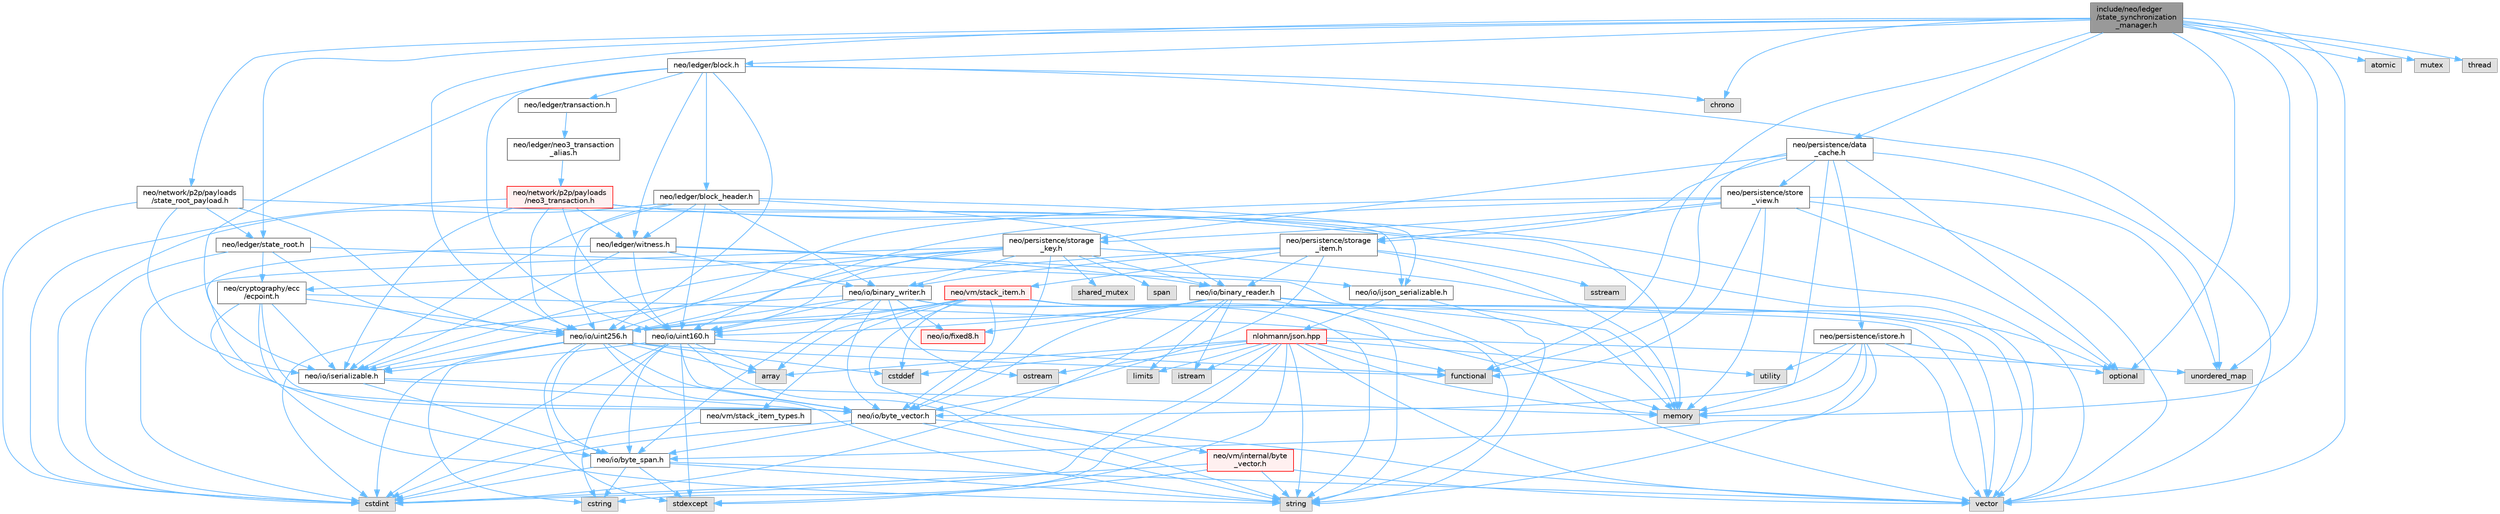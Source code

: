 digraph "include/neo/ledger/state_synchronization_manager.h"
{
 // LATEX_PDF_SIZE
  bgcolor="transparent";
  edge [fontname=Helvetica,fontsize=10,labelfontname=Helvetica,labelfontsize=10];
  node [fontname=Helvetica,fontsize=10,shape=box,height=0.2,width=0.4];
  Node1 [id="Node000001",label="include/neo/ledger\l/state_synchronization\l_manager.h",height=0.2,width=0.4,color="gray40", fillcolor="grey60", style="filled", fontcolor="black",tooltip=" "];
  Node1 -> Node2 [id="edge1_Node000001_Node000002",color="steelblue1",style="solid",tooltip=" "];
  Node2 [id="Node000002",label="neo/io/uint256.h",height=0.2,width=0.4,color="grey40", fillcolor="white", style="filled",URL="$uint256_8h.html",tooltip=" "];
  Node2 -> Node3 [id="edge2_Node000002_Node000003",color="steelblue1",style="solid",tooltip=" "];
  Node3 [id="Node000003",label="neo/io/byte_span.h",height=0.2,width=0.4,color="grey40", fillcolor="white", style="filled",URL="$io_2byte__span_8h.html",tooltip=" "];
  Node3 -> Node4 [id="edge3_Node000003_Node000004",color="steelblue1",style="solid",tooltip=" "];
  Node4 [id="Node000004",label="cstdint",height=0.2,width=0.4,color="grey60", fillcolor="#E0E0E0", style="filled",tooltip=" "];
  Node3 -> Node5 [id="edge4_Node000003_Node000005",color="steelblue1",style="solid",tooltip=" "];
  Node5 [id="Node000005",label="cstring",height=0.2,width=0.4,color="grey60", fillcolor="#E0E0E0", style="filled",tooltip=" "];
  Node3 -> Node6 [id="edge5_Node000003_Node000006",color="steelblue1",style="solid",tooltip=" "];
  Node6 [id="Node000006",label="stdexcept",height=0.2,width=0.4,color="grey60", fillcolor="#E0E0E0", style="filled",tooltip=" "];
  Node3 -> Node7 [id="edge6_Node000003_Node000007",color="steelblue1",style="solid",tooltip=" "];
  Node7 [id="Node000007",label="string",height=0.2,width=0.4,color="grey60", fillcolor="#E0E0E0", style="filled",tooltip=" "];
  Node3 -> Node8 [id="edge7_Node000003_Node000008",color="steelblue1",style="solid",tooltip=" "];
  Node8 [id="Node000008",label="vector",height=0.2,width=0.4,color="grey60", fillcolor="#E0E0E0", style="filled",tooltip=" "];
  Node2 -> Node9 [id="edge8_Node000002_Node000009",color="steelblue1",style="solid",tooltip=" "];
  Node9 [id="Node000009",label="neo/io/byte_vector.h",height=0.2,width=0.4,color="grey40", fillcolor="white", style="filled",URL="$io_2byte__vector_8h.html",tooltip=" "];
  Node9 -> Node3 [id="edge9_Node000009_Node000003",color="steelblue1",style="solid",tooltip=" "];
  Node9 -> Node4 [id="edge10_Node000009_Node000004",color="steelblue1",style="solid",tooltip=" "];
  Node9 -> Node7 [id="edge11_Node000009_Node000007",color="steelblue1",style="solid",tooltip=" "];
  Node9 -> Node8 [id="edge12_Node000009_Node000008",color="steelblue1",style="solid",tooltip=" "];
  Node2 -> Node10 [id="edge13_Node000002_Node000010",color="steelblue1",style="solid",tooltip=" "];
  Node10 [id="Node000010",label="neo/io/iserializable.h",height=0.2,width=0.4,color="grey40", fillcolor="white", style="filled",URL="$iserializable_8h.html",tooltip=" "];
  Node10 -> Node3 [id="edge14_Node000010_Node000003",color="steelblue1",style="solid",tooltip=" "];
  Node10 -> Node9 [id="edge15_Node000010_Node000009",color="steelblue1",style="solid",tooltip=" "];
  Node10 -> Node11 [id="edge16_Node000010_Node000011",color="steelblue1",style="solid",tooltip=" "];
  Node11 [id="Node000011",label="memory",height=0.2,width=0.4,color="grey60", fillcolor="#E0E0E0", style="filled",tooltip=" "];
  Node2 -> Node12 [id="edge17_Node000002_Node000012",color="steelblue1",style="solid",tooltip=" "];
  Node12 [id="Node000012",label="array",height=0.2,width=0.4,color="grey60", fillcolor="#E0E0E0", style="filled",tooltip=" "];
  Node2 -> Node13 [id="edge18_Node000002_Node000013",color="steelblue1",style="solid",tooltip=" "];
  Node13 [id="Node000013",label="cstddef",height=0.2,width=0.4,color="grey60", fillcolor="#E0E0E0", style="filled",tooltip=" "];
  Node2 -> Node4 [id="edge19_Node000002_Node000004",color="steelblue1",style="solid",tooltip=" "];
  Node2 -> Node5 [id="edge20_Node000002_Node000005",color="steelblue1",style="solid",tooltip=" "];
  Node2 -> Node14 [id="edge21_Node000002_Node000014",color="steelblue1",style="solid",tooltip=" "];
  Node14 [id="Node000014",label="functional",height=0.2,width=0.4,color="grey60", fillcolor="#E0E0E0", style="filled",tooltip=" "];
  Node2 -> Node6 [id="edge22_Node000002_Node000006",color="steelblue1",style="solid",tooltip=" "];
  Node2 -> Node7 [id="edge23_Node000002_Node000007",color="steelblue1",style="solid",tooltip=" "];
  Node1 -> Node15 [id="edge24_Node000001_Node000015",color="steelblue1",style="solid",tooltip=" "];
  Node15 [id="Node000015",label="neo/ledger/block.h",height=0.2,width=0.4,color="grey40", fillcolor="white", style="filled",URL="$ledger_2block_8h.html",tooltip=" "];
  Node15 -> Node10 [id="edge25_Node000015_Node000010",color="steelblue1",style="solid",tooltip=" "];
  Node15 -> Node16 [id="edge26_Node000015_Node000016",color="steelblue1",style="solid",tooltip=" "];
  Node16 [id="Node000016",label="neo/io/uint160.h",height=0.2,width=0.4,color="grey40", fillcolor="white", style="filled",URL="$uint160_8h.html",tooltip=" "];
  Node16 -> Node3 [id="edge27_Node000016_Node000003",color="steelblue1",style="solid",tooltip=" "];
  Node16 -> Node9 [id="edge28_Node000016_Node000009",color="steelblue1",style="solid",tooltip=" "];
  Node16 -> Node10 [id="edge29_Node000016_Node000010",color="steelblue1",style="solid",tooltip=" "];
  Node16 -> Node12 [id="edge30_Node000016_Node000012",color="steelblue1",style="solid",tooltip=" "];
  Node16 -> Node4 [id="edge31_Node000016_Node000004",color="steelblue1",style="solid",tooltip=" "];
  Node16 -> Node5 [id="edge32_Node000016_Node000005",color="steelblue1",style="solid",tooltip=" "];
  Node16 -> Node14 [id="edge33_Node000016_Node000014",color="steelblue1",style="solid",tooltip=" "];
  Node16 -> Node6 [id="edge34_Node000016_Node000006",color="steelblue1",style="solid",tooltip=" "];
  Node16 -> Node7 [id="edge35_Node000016_Node000007",color="steelblue1",style="solid",tooltip=" "];
  Node15 -> Node2 [id="edge36_Node000015_Node000002",color="steelblue1",style="solid",tooltip=" "];
  Node15 -> Node17 [id="edge37_Node000015_Node000017",color="steelblue1",style="solid",tooltip=" "];
  Node17 [id="Node000017",label="neo/ledger/block_header.h",height=0.2,width=0.4,color="grey40", fillcolor="white", style="filled",URL="$block__header_8h.html",tooltip=" "];
  Node17 -> Node18 [id="edge38_Node000017_Node000018",color="steelblue1",style="solid",tooltip=" "];
  Node18 [id="Node000018",label="neo/io/binary_reader.h",height=0.2,width=0.4,color="grey40", fillcolor="white", style="filled",URL="$binary__reader_8h.html",tooltip=" "];
  Node18 -> Node9 [id="edge39_Node000018_Node000009",color="steelblue1",style="solid",tooltip=" "];
  Node18 -> Node19 [id="edge40_Node000018_Node000019",color="steelblue1",style="solid",tooltip=" "];
  Node19 [id="Node000019",label="neo/io/fixed8.h",height=0.2,width=0.4,color="red", fillcolor="#FFF0F0", style="filled",URL="$io_2fixed8_8h.html",tooltip=" "];
  Node18 -> Node16 [id="edge41_Node000018_Node000016",color="steelblue1",style="solid",tooltip=" "];
  Node18 -> Node2 [id="edge42_Node000018_Node000002",color="steelblue1",style="solid",tooltip=" "];
  Node18 -> Node4 [id="edge43_Node000018_Node000004",color="steelblue1",style="solid",tooltip=" "];
  Node18 -> Node22 [id="edge44_Node000018_Node000022",color="steelblue1",style="solid",tooltip=" "];
  Node22 [id="Node000022",label="istream",height=0.2,width=0.4,color="grey60", fillcolor="#E0E0E0", style="filled",tooltip=" "];
  Node18 -> Node21 [id="edge45_Node000018_Node000021",color="steelblue1",style="solid",tooltip=" "];
  Node21 [id="Node000021",label="limits",height=0.2,width=0.4,color="grey60", fillcolor="#E0E0E0", style="filled",tooltip=" "];
  Node18 -> Node11 [id="edge46_Node000018_Node000011",color="steelblue1",style="solid",tooltip=" "];
  Node18 -> Node7 [id="edge47_Node000018_Node000007",color="steelblue1",style="solid",tooltip=" "];
  Node18 -> Node8 [id="edge48_Node000018_Node000008",color="steelblue1",style="solid",tooltip=" "];
  Node17 -> Node23 [id="edge49_Node000017_Node000023",color="steelblue1",style="solid",tooltip=" "];
  Node23 [id="Node000023",label="neo/io/binary_writer.h",height=0.2,width=0.4,color="grey40", fillcolor="white", style="filled",URL="$binary__writer_8h.html",tooltip=" "];
  Node23 -> Node3 [id="edge50_Node000023_Node000003",color="steelblue1",style="solid",tooltip=" "];
  Node23 -> Node9 [id="edge51_Node000023_Node000009",color="steelblue1",style="solid",tooltip=" "];
  Node23 -> Node19 [id="edge52_Node000023_Node000019",color="steelblue1",style="solid",tooltip=" "];
  Node23 -> Node16 [id="edge53_Node000023_Node000016",color="steelblue1",style="solid",tooltip=" "];
  Node23 -> Node2 [id="edge54_Node000023_Node000002",color="steelblue1",style="solid",tooltip=" "];
  Node23 -> Node4 [id="edge55_Node000023_Node000004",color="steelblue1",style="solid",tooltip=" "];
  Node23 -> Node24 [id="edge56_Node000023_Node000024",color="steelblue1",style="solid",tooltip=" "];
  Node24 [id="Node000024",label="ostream",height=0.2,width=0.4,color="grey60", fillcolor="#E0E0E0", style="filled",tooltip=" "];
  Node23 -> Node7 [id="edge57_Node000023_Node000007",color="steelblue1",style="solid",tooltip=" "];
  Node23 -> Node8 [id="edge58_Node000023_Node000008",color="steelblue1",style="solid",tooltip=" "];
  Node17 -> Node25 [id="edge59_Node000017_Node000025",color="steelblue1",style="solid",tooltip=" "];
  Node25 [id="Node000025",label="neo/io/ijson_serializable.h",height=0.2,width=0.4,color="grey40", fillcolor="white", style="filled",URL="$ijson__serializable_8h.html",tooltip=" "];
  Node25 -> Node26 [id="edge60_Node000025_Node000026",color="steelblue1",style="solid",tooltip=" "];
  Node26 [id="Node000026",label="nlohmann/json.hpp",height=0.2,width=0.4,color="red", fillcolor="#FFF0F0", style="filled",URL="$json_8hpp.html",tooltip=" "];
  Node26 -> Node13 [id="edge61_Node000026_Node000013",color="steelblue1",style="solid",tooltip=" "];
  Node26 -> Node14 [id="edge62_Node000026_Node000014",color="steelblue1",style="solid",tooltip=" "];
  Node26 -> Node11 [id="edge63_Node000026_Node000011",color="steelblue1",style="solid",tooltip=" "];
  Node26 -> Node7 [id="edge64_Node000026_Node000007",color="steelblue1",style="solid",tooltip=" "];
  Node26 -> Node31 [id="edge65_Node000026_Node000031",color="steelblue1",style="solid",tooltip=" "];
  Node31 [id="Node000031",label="utility",height=0.2,width=0.4,color="grey60", fillcolor="#E0E0E0", style="filled",tooltip=" "];
  Node26 -> Node8 [id="edge66_Node000026_Node000008",color="steelblue1",style="solid",tooltip=" "];
  Node26 -> Node12 [id="edge67_Node000026_Node000012",color="steelblue1",style="solid",tooltip=" "];
  Node26 -> Node36 [id="edge68_Node000026_Node000036",color="steelblue1",style="solid",tooltip=" "];
  Node36 [id="Node000036",label="unordered_map",height=0.2,width=0.4,color="grey60", fillcolor="#E0E0E0", style="filled",tooltip=" "];
  Node26 -> Node6 [id="edge69_Node000026_Node000006",color="steelblue1",style="solid",tooltip=" "];
  Node26 -> Node4 [id="edge70_Node000026_Node000004",color="steelblue1",style="solid",tooltip=" "];
  Node26 -> Node21 [id="edge71_Node000026_Node000021",color="steelblue1",style="solid",tooltip=" "];
  Node26 -> Node5 [id="edge72_Node000026_Node000005",color="steelblue1",style="solid",tooltip=" "];
  Node26 -> Node22 [id="edge73_Node000026_Node000022",color="steelblue1",style="solid",tooltip=" "];
  Node26 -> Node24 [id="edge74_Node000026_Node000024",color="steelblue1",style="solid",tooltip=" "];
  Node25 -> Node7 [id="edge75_Node000025_Node000007",color="steelblue1",style="solid",tooltip=" "];
  Node17 -> Node10 [id="edge76_Node000017_Node000010",color="steelblue1",style="solid",tooltip=" "];
  Node17 -> Node16 [id="edge77_Node000017_Node000016",color="steelblue1",style="solid",tooltip=" "];
  Node17 -> Node2 [id="edge78_Node000017_Node000002",color="steelblue1",style="solid",tooltip=" "];
  Node17 -> Node49 [id="edge79_Node000017_Node000049",color="steelblue1",style="solid",tooltip=" "];
  Node49 [id="Node000049",label="neo/ledger/witness.h",height=0.2,width=0.4,color="grey40", fillcolor="white", style="filled",URL="$ledger_2witness_8h.html",tooltip=" "];
  Node49 -> Node18 [id="edge80_Node000049_Node000018",color="steelblue1",style="solid",tooltip=" "];
  Node49 -> Node23 [id="edge81_Node000049_Node000023",color="steelblue1",style="solid",tooltip=" "];
  Node49 -> Node9 [id="edge82_Node000049_Node000009",color="steelblue1",style="solid",tooltip=" "];
  Node49 -> Node25 [id="edge83_Node000049_Node000025",color="steelblue1",style="solid",tooltip=" "];
  Node49 -> Node10 [id="edge84_Node000049_Node000010",color="steelblue1",style="solid",tooltip=" "];
  Node49 -> Node16 [id="edge85_Node000049_Node000016",color="steelblue1",style="solid",tooltip=" "];
  Node17 -> Node4 [id="edge86_Node000017_Node000004",color="steelblue1",style="solid",tooltip=" "];
  Node15 -> Node50 [id="edge87_Node000015_Node000050",color="steelblue1",style="solid",tooltip=" "];
  Node50 [id="Node000050",label="neo/ledger/transaction.h",height=0.2,width=0.4,color="grey40", fillcolor="white", style="filled",URL="$ledger_2transaction_8h.html",tooltip=" "];
  Node50 -> Node51 [id="edge88_Node000050_Node000051",color="steelblue1",style="solid",tooltip=" "];
  Node51 [id="Node000051",label="neo/ledger/neo3_transaction\l_alias.h",height=0.2,width=0.4,color="grey40", fillcolor="white", style="filled",URL="$neo3__transaction__alias_8h.html",tooltip=" "];
  Node51 -> Node52 [id="edge89_Node000051_Node000052",color="steelblue1",style="solid",tooltip=" "];
  Node52 [id="Node000052",label="neo/network/p2p/payloads\l/neo3_transaction.h",height=0.2,width=0.4,color="red", fillcolor="#FFF0F0", style="filled",URL="$neo3__transaction_8h.html",tooltip=" "];
  Node52 -> Node25 [id="edge90_Node000052_Node000025",color="steelblue1",style="solid",tooltip=" "];
  Node52 -> Node10 [id="edge91_Node000052_Node000010",color="steelblue1",style="solid",tooltip=" "];
  Node52 -> Node16 [id="edge92_Node000052_Node000016",color="steelblue1",style="solid",tooltip=" "];
  Node52 -> Node2 [id="edge93_Node000052_Node000002",color="steelblue1",style="solid",tooltip=" "];
  Node52 -> Node49 [id="edge94_Node000052_Node000049",color="steelblue1",style="solid",tooltip=" "];
  Node52 -> Node4 [id="edge95_Node000052_Node000004",color="steelblue1",style="solid",tooltip=" "];
  Node52 -> Node11 [id="edge96_Node000052_Node000011",color="steelblue1",style="solid",tooltip=" "];
  Node52 -> Node8 [id="edge97_Node000052_Node000008",color="steelblue1",style="solid",tooltip=" "];
  Node15 -> Node49 [id="edge98_Node000015_Node000049",color="steelblue1",style="solid",tooltip=" "];
  Node15 -> Node65 [id="edge99_Node000015_Node000065",color="steelblue1",style="solid",tooltip=" "];
  Node65 [id="Node000065",label="chrono",height=0.2,width=0.4,color="grey60", fillcolor="#E0E0E0", style="filled",tooltip=" "];
  Node15 -> Node8 [id="edge100_Node000015_Node000008",color="steelblue1",style="solid",tooltip=" "];
  Node1 -> Node66 [id="edge101_Node000001_Node000066",color="steelblue1",style="solid",tooltip=" "];
  Node66 [id="Node000066",label="neo/ledger/state_root.h",height=0.2,width=0.4,color="grey40", fillcolor="white", style="filled",URL="$state__root_8h.html",tooltip=" "];
  Node66 -> Node55 [id="edge102_Node000066_Node000055",color="steelblue1",style="solid",tooltip=" "];
  Node55 [id="Node000055",label="neo/cryptography/ecc\l/ecpoint.h",height=0.2,width=0.4,color="grey40", fillcolor="white", style="filled",URL="$ecpoint_8h.html",tooltip=" "];
  Node55 -> Node3 [id="edge103_Node000055_Node000003",color="steelblue1",style="solid",tooltip=" "];
  Node55 -> Node9 [id="edge104_Node000055_Node000009",color="steelblue1",style="solid",tooltip=" "];
  Node55 -> Node10 [id="edge105_Node000055_Node000010",color="steelblue1",style="solid",tooltip=" "];
  Node55 -> Node2 [id="edge106_Node000055_Node000002",color="steelblue1",style="solid",tooltip=" "];
  Node55 -> Node11 [id="edge107_Node000055_Node000011",color="steelblue1",style="solid",tooltip=" "];
  Node55 -> Node7 [id="edge108_Node000055_Node000007",color="steelblue1",style="solid",tooltip=" "];
  Node66 -> Node2 [id="edge109_Node000066_Node000002",color="steelblue1",style="solid",tooltip=" "];
  Node66 -> Node4 [id="edge110_Node000066_Node000004",color="steelblue1",style="solid",tooltip=" "];
  Node66 -> Node8 [id="edge111_Node000066_Node000008",color="steelblue1",style="solid",tooltip=" "];
  Node1 -> Node67 [id="edge112_Node000001_Node000067",color="steelblue1",style="solid",tooltip=" "];
  Node67 [id="Node000067",label="neo/network/p2p/payloads\l/state_root_payload.h",height=0.2,width=0.4,color="grey40", fillcolor="white", style="filled",URL="$state__root__payload_8h.html",tooltip=" "];
  Node67 -> Node10 [id="edge113_Node000067_Node000010",color="steelblue1",style="solid",tooltip=" "];
  Node67 -> Node2 [id="edge114_Node000067_Node000002",color="steelblue1",style="solid",tooltip=" "];
  Node67 -> Node66 [id="edge115_Node000067_Node000066",color="steelblue1",style="solid",tooltip=" "];
  Node67 -> Node4 [id="edge116_Node000067_Node000004",color="steelblue1",style="solid",tooltip=" "];
  Node67 -> Node8 [id="edge117_Node000067_Node000008",color="steelblue1",style="solid",tooltip=" "];
  Node1 -> Node68 [id="edge118_Node000001_Node000068",color="steelblue1",style="solid",tooltip=" "];
  Node68 [id="Node000068",label="neo/persistence/data\l_cache.h",height=0.2,width=0.4,color="grey40", fillcolor="white", style="filled",URL="$data__cache_8h.html",tooltip=" "];
  Node68 -> Node69 [id="edge119_Node000068_Node000069",color="steelblue1",style="solid",tooltip=" "];
  Node69 [id="Node000069",label="neo/persistence/istore.h",height=0.2,width=0.4,color="grey40", fillcolor="white", style="filled",URL="$istore_8h.html",tooltip=" "];
  Node69 -> Node3 [id="edge120_Node000069_Node000003",color="steelblue1",style="solid",tooltip=" "];
  Node69 -> Node9 [id="edge121_Node000069_Node000009",color="steelblue1",style="solid",tooltip=" "];
  Node69 -> Node11 [id="edge122_Node000069_Node000011",color="steelblue1",style="solid",tooltip=" "];
  Node69 -> Node57 [id="edge123_Node000069_Node000057",color="steelblue1",style="solid",tooltip=" "];
  Node57 [id="Node000057",label="optional",height=0.2,width=0.4,color="grey60", fillcolor="#E0E0E0", style="filled",tooltip=" "];
  Node69 -> Node7 [id="edge124_Node000069_Node000007",color="steelblue1",style="solid",tooltip=" "];
  Node69 -> Node31 [id="edge125_Node000069_Node000031",color="steelblue1",style="solid",tooltip=" "];
  Node69 -> Node8 [id="edge126_Node000069_Node000008",color="steelblue1",style="solid",tooltip=" "];
  Node68 -> Node70 [id="edge127_Node000068_Node000070",color="steelblue1",style="solid",tooltip=" "];
  Node70 [id="Node000070",label="neo/persistence/storage\l_item.h",height=0.2,width=0.4,color="grey40", fillcolor="white", style="filled",URL="$persistence_2storage__item_8h.html",tooltip=" "];
  Node70 -> Node18 [id="edge128_Node000070_Node000018",color="steelblue1",style="solid",tooltip=" "];
  Node70 -> Node23 [id="edge129_Node000070_Node000023",color="steelblue1",style="solid",tooltip=" "];
  Node70 -> Node9 [id="edge130_Node000070_Node000009",color="steelblue1",style="solid",tooltip=" "];
  Node70 -> Node10 [id="edge131_Node000070_Node000010",color="steelblue1",style="solid",tooltip=" "];
  Node70 -> Node71 [id="edge132_Node000070_Node000071",color="steelblue1",style="solid",tooltip=" "];
  Node71 [id="Node000071",label="neo/vm/stack_item.h",height=0.2,width=0.4,color="red", fillcolor="#FFF0F0", style="filled",URL="$stack__item_8h.html",tooltip=" "];
  Node71 -> Node9 [id="edge133_Node000071_Node000009",color="steelblue1",style="solid",tooltip=" "];
  Node71 -> Node16 [id="edge134_Node000071_Node000016",color="steelblue1",style="solid",tooltip=" "];
  Node71 -> Node2 [id="edge135_Node000071_Node000002",color="steelblue1",style="solid",tooltip=" "];
  Node71 -> Node72 [id="edge136_Node000071_Node000072",color="steelblue1",style="solid",tooltip=" "];
  Node72 [id="Node000072",label="neo/vm/internal/byte\l_vector.h",height=0.2,width=0.4,color="red", fillcolor="#FFF0F0", style="filled",URL="$vm_2internal_2byte__vector_8h.html",tooltip=" "];
  Node72 -> Node4 [id="edge137_Node000072_Node000004",color="steelblue1",style="solid",tooltip=" "];
  Node72 -> Node6 [id="edge138_Node000072_Node000006",color="steelblue1",style="solid",tooltip=" "];
  Node72 -> Node7 [id="edge139_Node000072_Node000007",color="steelblue1",style="solid",tooltip=" "];
  Node72 -> Node8 [id="edge140_Node000072_Node000008",color="steelblue1",style="solid",tooltip=" "];
  Node71 -> Node74 [id="edge141_Node000071_Node000074",color="steelblue1",style="solid",tooltip=" "];
  Node74 [id="Node000074",label="neo/vm/stack_item_types.h",height=0.2,width=0.4,color="grey40", fillcolor="white", style="filled",URL="$stack__item__types_8h.html",tooltip=" "];
  Node74 -> Node4 [id="edge142_Node000074_Node000004",color="steelblue1",style="solid",tooltip=" "];
  Node71 -> Node12 [id="edge143_Node000071_Node000012",color="steelblue1",style="solid",tooltip=" "];
  Node71 -> Node13 [id="edge144_Node000071_Node000013",color="steelblue1",style="solid",tooltip=" "];
  Node71 -> Node11 [id="edge145_Node000071_Node000011",color="steelblue1",style="solid",tooltip=" "];
  Node71 -> Node7 [id="edge146_Node000071_Node000007",color="steelblue1",style="solid",tooltip=" "];
  Node71 -> Node8 [id="edge147_Node000071_Node000008",color="steelblue1",style="solid",tooltip=" "];
  Node70 -> Node11 [id="edge148_Node000070_Node000011",color="steelblue1",style="solid",tooltip=" "];
  Node70 -> Node75 [id="edge149_Node000070_Node000075",color="steelblue1",style="solid",tooltip=" "];
  Node75 [id="Node000075",label="sstream",height=0.2,width=0.4,color="grey60", fillcolor="#E0E0E0", style="filled",tooltip=" "];
  Node68 -> Node76 [id="edge150_Node000068_Node000076",color="steelblue1",style="solid",tooltip=" "];
  Node76 [id="Node000076",label="neo/persistence/storage\l_key.h",height=0.2,width=0.4,color="grey40", fillcolor="white", style="filled",URL="$persistence_2storage__key_8h.html",tooltip=" "];
  Node76 -> Node55 [id="edge151_Node000076_Node000055",color="steelblue1",style="solid",tooltip=" "];
  Node76 -> Node18 [id="edge152_Node000076_Node000018",color="steelblue1",style="solid",tooltip=" "];
  Node76 -> Node23 [id="edge153_Node000076_Node000023",color="steelblue1",style="solid",tooltip=" "];
  Node76 -> Node9 [id="edge154_Node000076_Node000009",color="steelblue1",style="solid",tooltip=" "];
  Node76 -> Node10 [id="edge155_Node000076_Node000010",color="steelblue1",style="solid",tooltip=" "];
  Node76 -> Node16 [id="edge156_Node000076_Node000016",color="steelblue1",style="solid",tooltip=" "];
  Node76 -> Node2 [id="edge157_Node000076_Node000002",color="steelblue1",style="solid",tooltip=" "];
  Node76 -> Node4 [id="edge158_Node000076_Node000004",color="steelblue1",style="solid",tooltip=" "];
  Node76 -> Node57 [id="edge159_Node000076_Node000057",color="steelblue1",style="solid",tooltip=" "];
  Node76 -> Node77 [id="edge160_Node000076_Node000077",color="steelblue1",style="solid",tooltip=" "];
  Node77 [id="Node000077",label="shared_mutex",height=0.2,width=0.4,color="grey60", fillcolor="#E0E0E0", style="filled",tooltip=" "];
  Node76 -> Node78 [id="edge161_Node000076_Node000078",color="steelblue1",style="solid",tooltip=" "];
  Node78 [id="Node000078",label="span",height=0.2,width=0.4,color="grey60", fillcolor="#E0E0E0", style="filled",tooltip=" "];
  Node68 -> Node79 [id="edge162_Node000068_Node000079",color="steelblue1",style="solid",tooltip=" "];
  Node79 [id="Node000079",label="neo/persistence/store\l_view.h",height=0.2,width=0.4,color="grey40", fillcolor="white", style="filled",URL="$store__view_8h.html",tooltip=" "];
  Node79 -> Node16 [id="edge163_Node000079_Node000016",color="steelblue1",style="solid",tooltip=" "];
  Node79 -> Node2 [id="edge164_Node000079_Node000002",color="steelblue1",style="solid",tooltip=" "];
  Node79 -> Node70 [id="edge165_Node000079_Node000070",color="steelblue1",style="solid",tooltip=" "];
  Node79 -> Node76 [id="edge166_Node000079_Node000076",color="steelblue1",style="solid",tooltip=" "];
  Node79 -> Node14 [id="edge167_Node000079_Node000014",color="steelblue1",style="solid",tooltip=" "];
  Node79 -> Node11 [id="edge168_Node000079_Node000011",color="steelblue1",style="solid",tooltip=" "];
  Node79 -> Node57 [id="edge169_Node000079_Node000057",color="steelblue1",style="solid",tooltip=" "];
  Node79 -> Node36 [id="edge170_Node000079_Node000036",color="steelblue1",style="solid",tooltip=" "];
  Node79 -> Node8 [id="edge171_Node000079_Node000008",color="steelblue1",style="solid",tooltip=" "];
  Node68 -> Node14 [id="edge172_Node000068_Node000014",color="steelblue1",style="solid",tooltip=" "];
  Node68 -> Node11 [id="edge173_Node000068_Node000011",color="steelblue1",style="solid",tooltip=" "];
  Node68 -> Node57 [id="edge174_Node000068_Node000057",color="steelblue1",style="solid",tooltip=" "];
  Node68 -> Node36 [id="edge175_Node000068_Node000036",color="steelblue1",style="solid",tooltip=" "];
  Node1 -> Node80 [id="edge176_Node000001_Node000080",color="steelblue1",style="solid",tooltip=" "];
  Node80 [id="Node000080",label="atomic",height=0.2,width=0.4,color="grey60", fillcolor="#E0E0E0", style="filled",tooltip=" "];
  Node1 -> Node65 [id="edge177_Node000001_Node000065",color="steelblue1",style="solid",tooltip=" "];
  Node1 -> Node14 [id="edge178_Node000001_Node000014",color="steelblue1",style="solid",tooltip=" "];
  Node1 -> Node11 [id="edge179_Node000001_Node000011",color="steelblue1",style="solid",tooltip=" "];
  Node1 -> Node81 [id="edge180_Node000001_Node000081",color="steelblue1",style="solid",tooltip=" "];
  Node81 [id="Node000081",label="mutex",height=0.2,width=0.4,color="grey60", fillcolor="#E0E0E0", style="filled",tooltip=" "];
  Node1 -> Node57 [id="edge181_Node000001_Node000057",color="steelblue1",style="solid",tooltip=" "];
  Node1 -> Node82 [id="edge182_Node000001_Node000082",color="steelblue1",style="solid",tooltip=" "];
  Node82 [id="Node000082",label="thread",height=0.2,width=0.4,color="grey60", fillcolor="#E0E0E0", style="filled",tooltip=" "];
  Node1 -> Node36 [id="edge183_Node000001_Node000036",color="steelblue1",style="solid",tooltip=" "];
  Node1 -> Node8 [id="edge184_Node000001_Node000008",color="steelblue1",style="solid",tooltip=" "];
}
